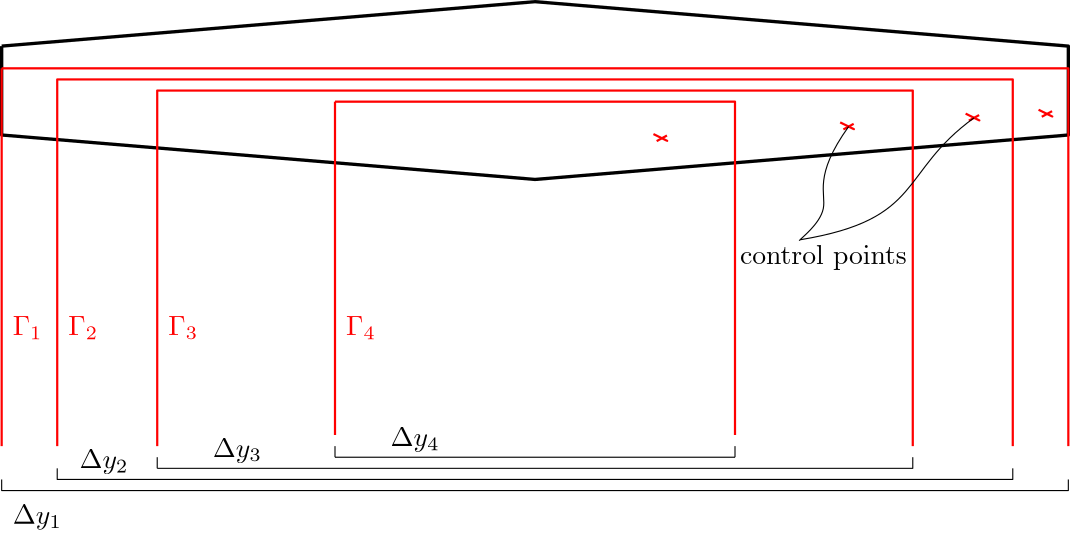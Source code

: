 <?xml version="1.0"?>
<!DOCTYPE ipe SYSTEM "ipe.dtd">
<ipe version="70206" creator="Ipe 7.2.7">
<info created="D:20180109164536" modified="D:20180109164536"/>
<ipestyle name="basic">
<symbol name="arrow/arc(spx)">
<path stroke="sym-stroke" fill="sym-stroke" pen="sym-pen">
0 0 m
-1 0.333 l
-1 -0.333 l
h
</path>
</symbol>
<symbol name="arrow/farc(spx)">
<path stroke="sym-stroke" fill="white" pen="sym-pen">
0 0 m
-1 0.333 l
-1 -0.333 l
h
</path>
</symbol>
<symbol name="arrow/ptarc(spx)">
<path stroke="sym-stroke" fill="sym-stroke" pen="sym-pen">
0 0 m
-1 0.333 l
-0.8 0 l
-1 -0.333 l
h
</path>
</symbol>
<symbol name="arrow/fptarc(spx)">
<path stroke="sym-stroke" fill="white" pen="sym-pen">
0 0 m
-1 0.333 l
-0.8 0 l
-1 -0.333 l
h
</path>
</symbol>
<symbol name="mark/circle(sx)" transformations="translations">
<path fill="sym-stroke">
0.6 0 0 0.6 0 0 e
0.4 0 0 0.4 0 0 e
</path>
</symbol>
<symbol name="mark/disk(sx)" transformations="translations">
<path fill="sym-stroke">
0.6 0 0 0.6 0 0 e
</path>
</symbol>
<symbol name="mark/fdisk(sfx)" transformations="translations">
<group>
<path fill="sym-fill">
0.5 0 0 0.5 0 0 e
</path>
<path fill="sym-stroke" fillrule="eofill">
0.6 0 0 0.6 0 0 e
0.4 0 0 0.4 0 0 e
</path>
</group>
</symbol>
<symbol name="mark/box(sx)" transformations="translations">
<path fill="sym-stroke" fillrule="eofill">
-0.6 -0.6 m
0.6 -0.6 l
0.6 0.6 l
-0.6 0.6 l
h
-0.4 -0.4 m
0.4 -0.4 l
0.4 0.4 l
-0.4 0.4 l
h
</path>
</symbol>
<symbol name="mark/square(sx)" transformations="translations">
<path fill="sym-stroke">
-0.6 -0.6 m
0.6 -0.6 l
0.6 0.6 l
-0.6 0.6 l
h
</path>
</symbol>
<symbol name="mark/fsquare(sfx)" transformations="translations">
<group>
<path fill="sym-fill">
-0.5 -0.5 m
0.5 -0.5 l
0.5 0.5 l
-0.5 0.5 l
h
</path>
<path fill="sym-stroke" fillrule="eofill">
-0.6 -0.6 m
0.6 -0.6 l
0.6 0.6 l
-0.6 0.6 l
h
-0.4 -0.4 m
0.4 -0.4 l
0.4 0.4 l
-0.4 0.4 l
h
</path>
</group>
</symbol>
<symbol name="mark/cross(sx)" transformations="translations">
<group>
<path fill="sym-stroke">
-0.43 -0.57 m
0.57 0.43 l
0.43 0.57 l
-0.57 -0.43 l
h
</path>
<path fill="sym-stroke">
-0.43 0.57 m
0.57 -0.43 l
0.43 -0.57 l
-0.57 0.43 l
h
</path>
</group>
</symbol>
<symbol name="arrow/fnormal(spx)">
<path stroke="sym-stroke" fill="white" pen="sym-pen">
0 0 m
-1 0.333 l
-1 -0.333 l
h
</path>
</symbol>
<symbol name="arrow/pointed(spx)">
<path stroke="sym-stroke" fill="sym-stroke" pen="sym-pen">
0 0 m
-1 0.333 l
-0.8 0 l
-1 -0.333 l
h
</path>
</symbol>
<symbol name="arrow/fpointed(spx)">
<path stroke="sym-stroke" fill="white" pen="sym-pen">
0 0 m
-1 0.333 l
-0.8 0 l
-1 -0.333 l
h
</path>
</symbol>
<symbol name="arrow/linear(spx)">
<path stroke="sym-stroke" pen="sym-pen">
-1 0.333 m
0 0 l
-1 -0.333 l
</path>
</symbol>
<symbol name="arrow/fdouble(spx)">
<path stroke="sym-stroke" fill="white" pen="sym-pen">
0 0 m
-1 0.333 l
-1 -0.333 l
h
-1 0 m
-2 0.333 l
-2 -0.333 l
h
</path>
</symbol>
<symbol name="arrow/double(spx)">
<path stroke="sym-stroke" fill="sym-stroke" pen="sym-pen">
0 0 m
-1 0.333 l
-1 -0.333 l
h
-1 0 m
-2 0.333 l
-2 -0.333 l
h
</path>
</symbol>
<pen name="heavier" value="0.8"/>
<pen name="fat" value="1.2"/>
<pen name="ultrafat" value="2"/>
<symbolsize name="large" value="5"/>
<symbolsize name="small" value="2"/>
<symbolsize name="tiny" value="1.1"/>
<arrowsize name="large" value="10"/>
<arrowsize name="small" value="5"/>
<arrowsize name="tiny" value="3"/>
<color name="red" value="1 0 0"/>
<color name="green" value="0 1 0"/>
<color name="blue" value="0 0 1"/>
<color name="yellow" value="1 1 0"/>
<color name="orange" value="1 0.647 0"/>
<color name="gold" value="1 0.843 0"/>
<color name="purple" value="0.627 0.125 0.941"/>
<color name="gray" value="0.745"/>
<color name="brown" value="0.647 0.165 0.165"/>
<color name="navy" value="0 0 0.502"/>
<color name="pink" value="1 0.753 0.796"/>
<color name="seagreen" value="0.18 0.545 0.341"/>
<color name="turquoise" value="0.251 0.878 0.816"/>
<color name="violet" value="0.933 0.51 0.933"/>
<color name="darkblue" value="0 0 0.545"/>
<color name="darkcyan" value="0 0.545 0.545"/>
<color name="darkgray" value="0.663"/>
<color name="darkgreen" value="0 0.392 0"/>
<color name="darkmagenta" value="0.545 0 0.545"/>
<color name="darkorange" value="1 0.549 0"/>
<color name="darkred" value="0.545 0 0"/>
<color name="lightblue" value="0.678 0.847 0.902"/>
<color name="lightcyan" value="0.878 1 1"/>
<color name="lightgray" value="0.827"/>
<color name="lightgreen" value="0.565 0.933 0.565"/>
<color name="lightyellow" value="1 1 0.878"/>
<dashstyle name="dashed" value="[4] 0"/>
<dashstyle name="dotted" value="[1 3] 0"/>
<dashstyle name="dash dotted" value="[4 2 1 2] 0"/>
<dashstyle name="dash dot dotted" value="[4 2 1 2 1 2] 0"/>
<textsize name="large" value="\large"/>
<textsize name="Large" value="\Large"/>
<textsize name="LARGE" value="\LARGE"/>
<textsize name="huge" value="\huge"/>
<textsize name="Huge" value="\Huge"/>
<textsize name="small" value="\small"/>
<textsize name="footnote" value="\footnotesize"/>
<textsize name="tiny" value="\tiny"/>
<textstyle name="center" begin="\begin{center}" end="\end{center}"/>
<textstyle name="itemize" begin="\begin{itemize}" end="\end{itemize}"/>
<textstyle name="item" begin="\begin{itemize}\item{}" end="\end{itemize}"/>
<gridsize name="4 pts" value="4"/>
<gridsize name="8 pts (~3 mm)" value="8"/>
<gridsize name="16 pts (~6 mm)" value="16"/>
<gridsize name="32 pts (~12 mm)" value="32"/>
<gridsize name="10 pts (~3.5 mm)" value="10"/>
<gridsize name="20 pts (~7 mm)" value="20"/>
<gridsize name="14 pts (~5 mm)" value="14"/>
<gridsize name="28 pts (~10 mm)" value="28"/>
<gridsize name="56 pts (~20 mm)" value="56"/>
<anglesize name="90 deg" value="90"/>
<anglesize name="60 deg" value="60"/>
<anglesize name="45 deg" value="45"/>
<anglesize name="30 deg" value="30"/>
<anglesize name="22.5 deg" value="22.5"/>
<opacity name="10%" value="0.1"/>
<opacity name="30%" value="0.3"/>
<opacity name="50%" value="0.5"/>
<opacity name="75%" value="0.75"/>
<tiling name="falling" angle="-60" step="4" width="1"/>
<tiling name="rising" angle="30" step="4" width="1"/>
</ipestyle>
<page>
<layer name="alpha"/>
<view layers="alpha" active="alpha"/>
<path layer="alpha" stroke="black" pen="fat">
128 576 m
320 592 l
512 576 l
512 544 l
320 528 l
128 544 l
128 576 l
</path>
<group>
<path stroke="red" pen="heavier">
128 568 m
512 568 l
512 432 l
</path>
<path stroke="red" pen="heavier">
128 568 m
128 432 l
</path>
</group>
<path matrix="0.955556 0 0 1 6.57778 0" stroke="red" pen="heavier">
148 432 m
148 564 l
508 564 l
508 432 l
</path>
<path matrix="0.944444 0 0 1 10.2222 0" stroke="red" pen="heavier">
184 432 m
184 560 l
472 560 l
472 432 l
</path>
<path matrix="1 0 0 0.967742 0 17.9355" stroke="red" pen="heavier">
248 556 m
248 432 l
248 432 l
</path>
<path matrix="0.9 0 0 0.967742 24.8 17.9355" stroke="red" pen="heavier">
248 556 m
408 556 l
408 432 l
</path>
<text transformations="translations" pos="132 472" stroke="red" type="label" width="10.696" height="6.812" depth="1.49" valign="baseline">$\Gamma_1$</text>
<text matrix="1 0 0 1 20 0" transformations="translations" pos="132 472" stroke="red" type="label" width="10.696" height="6.812" depth="1.49" valign="baseline" style="math">\Gamma_2</text>
<text matrix="1 0 0 1 56 0" transformations="translations" pos="132 472" stroke="red" type="label" width="10.696" height="6.812" depth="1.49" valign="baseline" style="math">\Gamma_3</text>
<text matrix="1 0 0 1 120 0" transformations="translations" pos="132 472" stroke="red" type="label" width="10.696" height="6.812" depth="1.49" valign="baseline" style="math">\Gamma_4</text>
<group matrix="0.220476 0 0 0.13405 296.819 477.93">
<path stroke="red" pen="heavier">
298.529 495.402 m
320.936 477.197 l
320.586 477.197 l
</path>
<path stroke="red" pen="heavier">
303.781 476.497 m
320.586 491.551 l
</path>
</group>
<group matrix="0.220476 0 0 0.13405 364.039 482.131">
<path stroke="red" pen="heavier">
298.529 495.402 m
320.936 477.197 l
320.586 477.197 l
</path>
<path stroke="red" pen="heavier">
303.781 476.497 m
320.586 491.551 l
</path>
</group>
<group matrix="0.220476 0 0 0.13405 409.203 485.282">
<path stroke="red" pen="heavier">
298.529 495.402 m
320.936 477.197 l
320.586 477.197 l
</path>
<path stroke="red" pen="heavier">
303.781 476.497 m
320.586 491.551 l
</path>
</group>
<group matrix="0.220476 0 0 0.13405 435.461 486.683">
<path stroke="red" pen="heavier">
298.529 495.402 m
320.936 477.197 l
320.586 477.197 l
</path>
<path stroke="red" pen="heavier">
303.781 476.497 m
320.586 491.551 l
</path>
</group>
<path stroke="black">
432.905 547.035 m
420.016 529.044
429.819 517.14
415.464 506.637
415.114 505.937 c
</path>
<path stroke="black">
478.069 550.186 m
450.825 530.444
460.278 513.639
415.464 506.287 c
</path>
<text matrix="1 0 0 1 -40.9623 11.2034" transformations="translations" pos="434.72 486.331" stroke="black" type="label" width="60.136" height="6.926" depth="1.93" valign="baseline">control points</text>
<path stroke="black">
248 428 m
392 428 l
</path>
<path stroke="black">
184 424 m
456 424 l
456 428 l
</path>
<path stroke="black">
184 424 m
184 428 l
</path>
<path stroke="black">
148 424 m
148 420 l
492 420 l
492 424 l
</path>
<path stroke="black">
128 420 m
128 416 l
512 416 l
512 420 l
</path>
<path stroke="black">
248 428 m
248 432 l
</path>
<path stroke="black">
392 428 m
392 432 l
</path>
<text matrix="1 0 0 1 -4 -4" transformations="translations" pos="272 436" stroke="black" type="label" width="17.656" height="6.815" depth="1.93" valign="baseline">$\Delta y_4$</text>
<text matrix="1 0 0 1 -68 -8" transformations="translations" pos="272 436" stroke="black" type="label" width="17.656" height="6.815" depth="1.93" valign="baseline" style="math">\Delta y_3</text>
<text matrix="1 0 0 1 -116 -12" transformations="translations" pos="272 436" stroke="black" type="label" width="17.656" height="6.815" depth="1.93" valign="baseline" style="math">\Delta y_2</text>
<text matrix="1 0 0 1 -140 -32" transformations="translations" pos="272 436" stroke="black" type="label" width="17.656" height="6.815" depth="1.93" valign="baseline" style="math">\Delta y_1</text>
</page>
</ipe>

